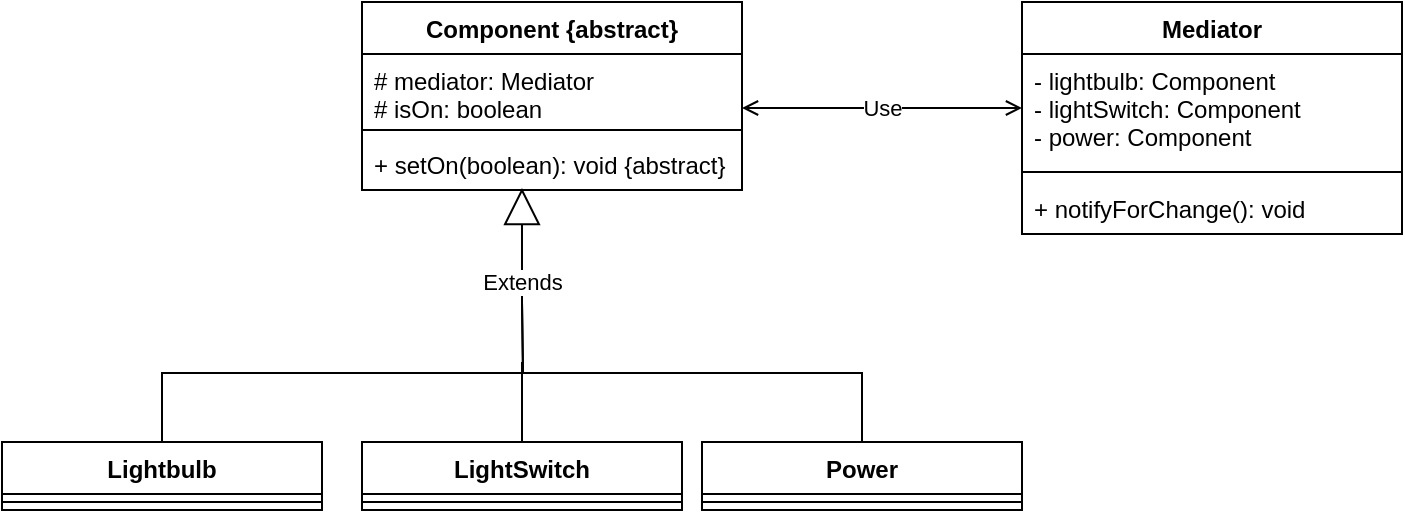 <mxfile version="18.0.3"><diagram id="nJ2Nh8Tyz6Yb99dE-KpK" name="Page-1"><mxGraphModel dx="1422" dy="722" grid="1" gridSize="10" guides="1" tooltips="1" connect="1" arrows="1" fold="1" page="1" pageScale="1" pageWidth="850" pageHeight="1100" math="0" shadow="0"><root><mxCell id="0"/><mxCell id="1" parent="0"/><mxCell id="gYwFVVGTYt1DAjIufY8s-6" value="Component {abstract}" style="swimlane;fontStyle=1;align=center;verticalAlign=top;childLayout=stackLayout;horizontal=1;startSize=26;horizontalStack=0;resizeParent=1;resizeParentMax=0;resizeLast=0;collapsible=1;marginBottom=0;" vertex="1" parent="1"><mxGeometry x="220" y="40" width="190" height="94" as="geometry"/></mxCell><mxCell id="gYwFVVGTYt1DAjIufY8s-7" value="# mediator: Mediator&#xA;# isOn: boolean" style="text;strokeColor=none;fillColor=none;align=left;verticalAlign=top;spacingLeft=4;spacingRight=4;overflow=hidden;rotatable=0;points=[[0,0.5],[1,0.5]];portConstraint=eastwest;" vertex="1" parent="gYwFVVGTYt1DAjIufY8s-6"><mxGeometry y="26" width="190" height="34" as="geometry"/></mxCell><mxCell id="gYwFVVGTYt1DAjIufY8s-8" value="" style="line;strokeWidth=1;fillColor=none;align=left;verticalAlign=middle;spacingTop=-1;spacingLeft=3;spacingRight=3;rotatable=0;labelPosition=right;points=[];portConstraint=eastwest;" vertex="1" parent="gYwFVVGTYt1DAjIufY8s-6"><mxGeometry y="60" width="190" height="8" as="geometry"/></mxCell><mxCell id="gYwFVVGTYt1DAjIufY8s-9" value="+ setOn(boolean): void {abstract}" style="text;strokeColor=none;fillColor=none;align=left;verticalAlign=top;spacingLeft=4;spacingRight=4;overflow=hidden;rotatable=0;points=[[0,0.5],[1,0.5]];portConstraint=eastwest;" vertex="1" parent="gYwFVVGTYt1DAjIufY8s-6"><mxGeometry y="68" width="190" height="26" as="geometry"/></mxCell><mxCell id="gYwFVVGTYt1DAjIufY8s-25" style="edgeStyle=orthogonalEdgeStyle;rounded=0;orthogonalLoop=1;jettySize=auto;html=1;exitX=0.5;exitY=0;exitDx=0;exitDy=0;endArrow=none;endFill=0;" edge="1" parent="1" source="gYwFVVGTYt1DAjIufY8s-10"><mxGeometry relative="1" as="geometry"><mxPoint x="300" y="190" as="targetPoint"/></mxGeometry></mxCell><mxCell id="gYwFVVGTYt1DAjIufY8s-10" value="Lightbulb" style="swimlane;fontStyle=1;align=center;verticalAlign=top;childLayout=stackLayout;horizontal=1;startSize=26;horizontalStack=0;resizeParent=1;resizeParentMax=0;resizeLast=0;collapsible=1;marginBottom=0;" vertex="1" parent="1"><mxGeometry x="40" y="260" width="160" height="34" as="geometry"/></mxCell><mxCell id="gYwFVVGTYt1DAjIufY8s-12" value="" style="line;strokeWidth=1;fillColor=none;align=left;verticalAlign=middle;spacingTop=-1;spacingLeft=3;spacingRight=3;rotatable=0;labelPosition=right;points=[];portConstraint=eastwest;" vertex="1" parent="gYwFVVGTYt1DAjIufY8s-10"><mxGeometry y="26" width="160" height="8" as="geometry"/></mxCell><mxCell id="gYwFVVGTYt1DAjIufY8s-26" style="edgeStyle=orthogonalEdgeStyle;rounded=0;orthogonalLoop=1;jettySize=auto;html=1;endArrow=none;endFill=0;" edge="1" parent="1" source="gYwFVVGTYt1DAjIufY8s-14"><mxGeometry relative="1" as="geometry"><mxPoint x="300" y="220" as="targetPoint"/></mxGeometry></mxCell><mxCell id="gYwFVVGTYt1DAjIufY8s-14" value="LightSwitch" style="swimlane;fontStyle=1;align=center;verticalAlign=top;childLayout=stackLayout;horizontal=1;startSize=26;horizontalStack=0;resizeParent=1;resizeParentMax=0;resizeLast=0;collapsible=1;marginBottom=0;" vertex="1" parent="1"><mxGeometry x="220" y="260" width="160" height="34" as="geometry"/></mxCell><mxCell id="gYwFVVGTYt1DAjIufY8s-15" value="" style="line;strokeWidth=1;fillColor=none;align=left;verticalAlign=middle;spacingTop=-1;spacingLeft=3;spacingRight=3;rotatable=0;labelPosition=right;points=[];portConstraint=eastwest;" vertex="1" parent="gYwFVVGTYt1DAjIufY8s-14"><mxGeometry y="26" width="160" height="8" as="geometry"/></mxCell><mxCell id="gYwFVVGTYt1DAjIufY8s-27" style="edgeStyle=orthogonalEdgeStyle;rounded=0;orthogonalLoop=1;jettySize=auto;html=1;exitX=0.5;exitY=0;exitDx=0;exitDy=0;endArrow=none;endFill=0;" edge="1" parent="1" source="gYwFVVGTYt1DAjIufY8s-16"><mxGeometry relative="1" as="geometry"><mxPoint x="300" y="190" as="targetPoint"/></mxGeometry></mxCell><mxCell id="gYwFVVGTYt1DAjIufY8s-16" value="Power" style="swimlane;fontStyle=1;align=center;verticalAlign=top;childLayout=stackLayout;horizontal=1;startSize=26;horizontalStack=0;resizeParent=1;resizeParentMax=0;resizeLast=0;collapsible=1;marginBottom=0;" vertex="1" parent="1"><mxGeometry x="390" y="260" width="160" height="34" as="geometry"/></mxCell><mxCell id="gYwFVVGTYt1DAjIufY8s-17" value="" style="line;strokeWidth=1;fillColor=none;align=left;verticalAlign=middle;spacingTop=-1;spacingLeft=3;spacingRight=3;rotatable=0;labelPosition=right;points=[];portConstraint=eastwest;" vertex="1" parent="gYwFVVGTYt1DAjIufY8s-16"><mxGeometry y="26" width="160" height="8" as="geometry"/></mxCell><mxCell id="gYwFVVGTYt1DAjIufY8s-19" value="Mediator" style="swimlane;fontStyle=1;align=center;verticalAlign=top;childLayout=stackLayout;horizontal=1;startSize=26;horizontalStack=0;resizeParent=1;resizeParentMax=0;resizeLast=0;collapsible=1;marginBottom=0;" vertex="1" parent="1"><mxGeometry x="550" y="40" width="190" height="116" as="geometry"/></mxCell><mxCell id="gYwFVVGTYt1DAjIufY8s-20" value="- lightbulb: Component&#xA;- lightSwitch: Component&#xA;- power: Component" style="text;strokeColor=none;fillColor=none;align=left;verticalAlign=top;spacingLeft=4;spacingRight=4;overflow=hidden;rotatable=0;points=[[0,0.5],[1,0.5]];portConstraint=eastwest;" vertex="1" parent="gYwFVVGTYt1DAjIufY8s-19"><mxGeometry y="26" width="190" height="54" as="geometry"/></mxCell><mxCell id="gYwFVVGTYt1DAjIufY8s-21" value="" style="line;strokeWidth=1;fillColor=none;align=left;verticalAlign=middle;spacingTop=-1;spacingLeft=3;spacingRight=3;rotatable=0;labelPosition=right;points=[];portConstraint=eastwest;" vertex="1" parent="gYwFVVGTYt1DAjIufY8s-19"><mxGeometry y="80" width="190" height="10" as="geometry"/></mxCell><mxCell id="gYwFVVGTYt1DAjIufY8s-22" value="+ notifyForChange(): void" style="text;strokeColor=none;fillColor=none;align=left;verticalAlign=top;spacingLeft=4;spacingRight=4;overflow=hidden;rotatable=0;points=[[0,0.5],[1,0.5]];portConstraint=eastwest;" vertex="1" parent="gYwFVVGTYt1DAjIufY8s-19"><mxGeometry y="90" width="190" height="26" as="geometry"/></mxCell><mxCell id="gYwFVVGTYt1DAjIufY8s-24" value="Extends" style="endArrow=block;endSize=16;endFill=0;html=1;rounded=0;entryX=0.421;entryY=0.962;entryDx=0;entryDy=0;entryPerimeter=0;" edge="1" parent="1" target="gYwFVVGTYt1DAjIufY8s-9"><mxGeometry x="-0.649" width="160" relative="1" as="geometry"><mxPoint x="300" y="190" as="sourcePoint"/><mxPoint x="500" y="380" as="targetPoint"/><Array as="points"><mxPoint x="300" y="180"/></Array><mxPoint as="offset"/></mxGeometry></mxCell><mxCell id="gYwFVVGTYt1DAjIufY8s-28" value="Use" style="endArrow=open;html=1;rounded=0;entryX=0;entryY=0.5;entryDx=0;entryDy=0;startArrow=open;startFill=0;endFill=0;strokeWidth=1;" edge="1" parent="1" target="gYwFVVGTYt1DAjIufY8s-20"><mxGeometry width="160" relative="1" as="geometry"><mxPoint x="410" y="93" as="sourcePoint"/><mxPoint x="570" y="90" as="targetPoint"/></mxGeometry></mxCell></root></mxGraphModel></diagram></mxfile>